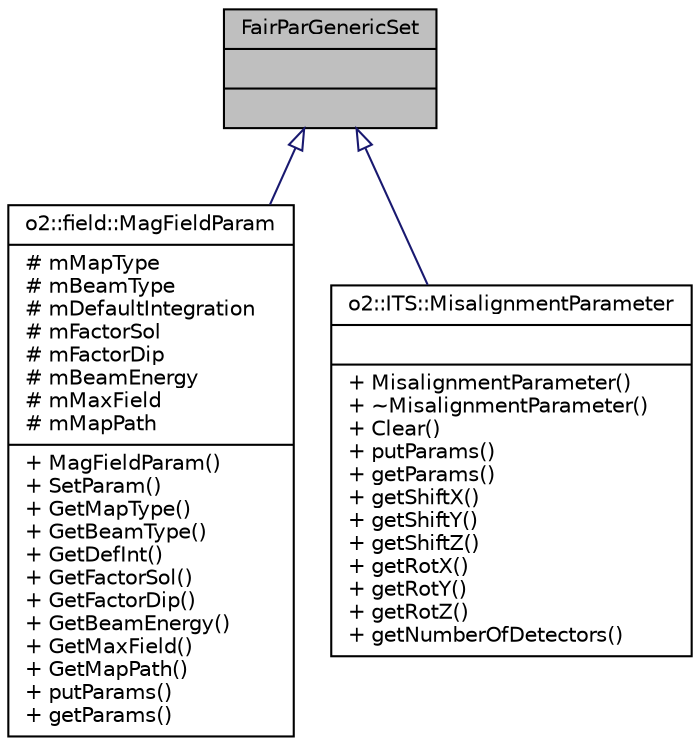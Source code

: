 digraph "FairParGenericSet"
{
 // INTERACTIVE_SVG=YES
  bgcolor="transparent";
  edge [fontname="Helvetica",fontsize="10",labelfontname="Helvetica",labelfontsize="10"];
  node [fontname="Helvetica",fontsize="10",shape=record];
  Node1 [label="{FairParGenericSet\n||}",height=0.2,width=0.4,color="black", fillcolor="grey75", style="filled" fontcolor="black"];
  Node1 -> Node2 [dir="back",color="midnightblue",fontsize="10",style="solid",arrowtail="onormal",fontname="Helvetica"];
  Node2 [label="{o2::field::MagFieldParam\n|# mMapType\l# mBeamType\l# mDefaultIntegration\l# mFactorSol\l# mFactorDip\l# mBeamEnergy\l# mMaxField\l# mMapPath\l|+ MagFieldParam()\l+ SetParam()\l+ GetMapType()\l+ GetBeamType()\l+ GetDefInt()\l+ GetFactorSol()\l+ GetFactorDip()\l+ GetBeamEnergy()\l+ GetMaxField()\l+ GetMapPath()\l+ putParams()\l+ getParams()\l}",height=0.2,width=0.4,color="black",URL="$df/dcd/classo2_1_1field_1_1MagFieldParam.html"];
  Node1 -> Node3 [dir="back",color="midnightblue",fontsize="10",style="solid",arrowtail="onormal",fontname="Helvetica"];
  Node3 [label="{o2::ITS::MisalignmentParameter\n||+ MisalignmentParameter()\l+ ~MisalignmentParameter()\l+ Clear()\l+ putParams()\l+ getParams()\l+ getShiftX()\l+ getShiftY()\l+ getShiftZ()\l+ getRotX()\l+ getRotY()\l+ getRotZ()\l+ getNumberOfDetectors()\l}",height=0.2,width=0.4,color="black",URL="$df/d27/classo2_1_1ITS_1_1MisalignmentParameter.html"];
}
